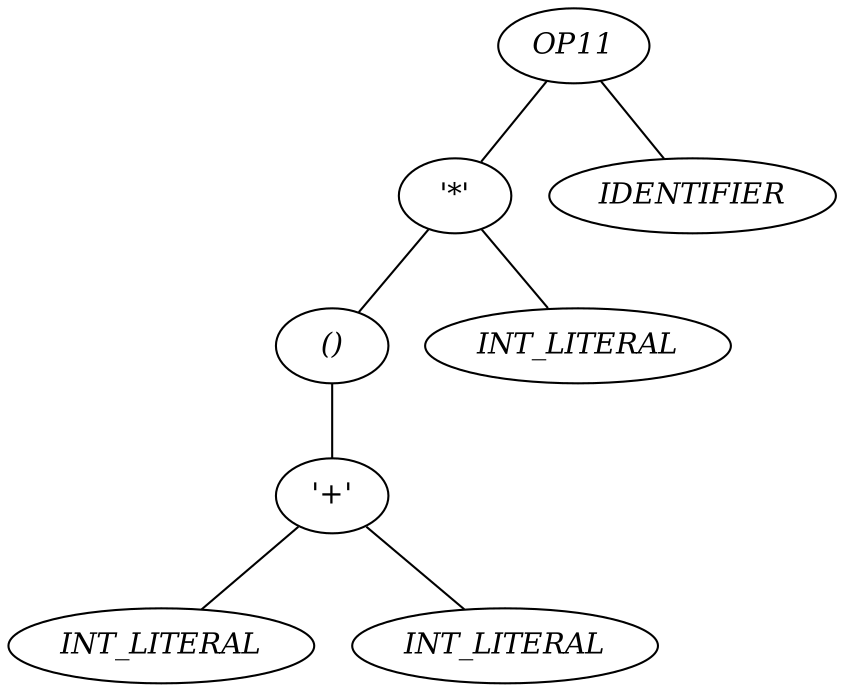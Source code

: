 graph type{
dpi="200";
node [fontname="DejaVu Serif Italic"];
symbol4;
symbol8;
symbol3 -- symbol4, symbol8;
symbol3[label = "'+'"];
symbol4[label = "INT_LITERAL"];
symbol8[label = "INT_LITERAL"];
symbol2 -- symbol3;
symbol2[label = "()"];
symbol3[label = "'+'"];
symbol15;
symbol1 -- symbol2, symbol15;
symbol1[label = "'*'"];
symbol2[label = "()"];
symbol15[label = "INT_LITERAL"];
symbol20;
symbol0 -- symbol1, symbol20;
symbol0[label = "OP11"];
symbol1[label = "'*'"];
symbol20[label = "IDENTIFIER"];
}